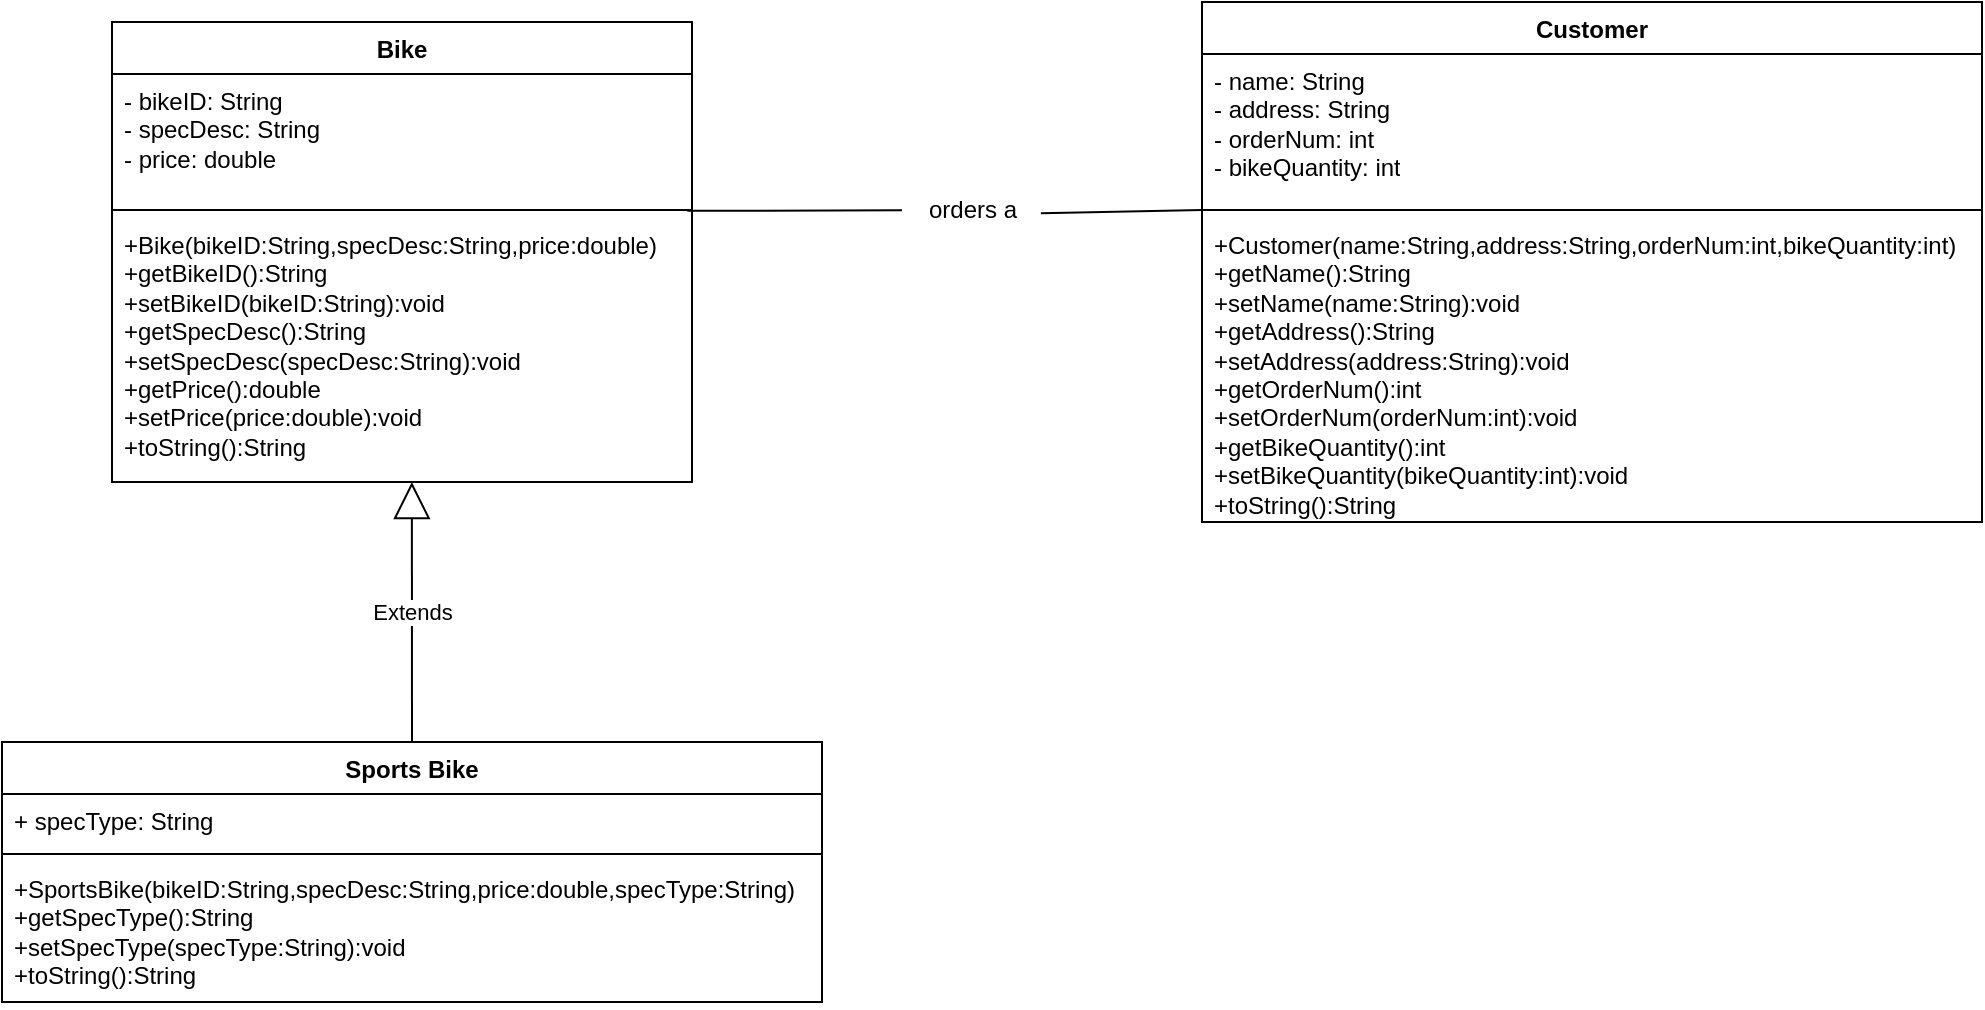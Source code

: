 <mxfile version="22.1.5" type="device">
  <diagram name="페이지-1" id="PiOmPO5_wjYvm2MMiXly">
    <mxGraphModel dx="1363" dy="877" grid="1" gridSize="10" guides="1" tooltips="1" connect="1" arrows="1" fold="1" page="1" pageScale="1" pageWidth="850" pageHeight="1100" math="0" shadow="0">
      <root>
        <mxCell id="0" />
        <mxCell id="1" parent="0" />
        <mxCell id="vMma3rcSWqrkVeXqSeF3-1" value="Bike" style="swimlane;fontStyle=1;align=center;verticalAlign=top;childLayout=stackLayout;horizontal=1;startSize=26;horizontalStack=0;resizeParent=1;resizeParentMax=0;resizeLast=0;collapsible=1;marginBottom=0;whiteSpace=wrap;html=1;" parent="1" vertex="1">
          <mxGeometry x="135" y="110" width="290" height="230" as="geometry" />
        </mxCell>
        <mxCell id="vMma3rcSWqrkVeXqSeF3-2" value="&lt;div&gt;- bikeID: String&lt;br&gt;&lt;/div&gt;&lt;div&gt;- specDesc: String&lt;/div&gt;&lt;div&gt;- price: double&lt;br&gt;&lt;/div&gt;" style="text;strokeColor=none;fillColor=none;align=left;verticalAlign=top;spacingLeft=4;spacingRight=4;overflow=hidden;rotatable=0;points=[[0,0.5],[1,0.5]];portConstraint=eastwest;whiteSpace=wrap;html=1;" parent="vMma3rcSWqrkVeXqSeF3-1" vertex="1">
          <mxGeometry y="26" width="290" height="64" as="geometry" />
        </mxCell>
        <mxCell id="vMma3rcSWqrkVeXqSeF3-3" value="" style="line;strokeWidth=1;fillColor=none;align=left;verticalAlign=middle;spacingTop=-1;spacingLeft=3;spacingRight=3;rotatable=0;labelPosition=right;points=[];portConstraint=eastwest;strokeColor=inherit;" parent="vMma3rcSWqrkVeXqSeF3-1" vertex="1">
          <mxGeometry y="90" width="290" height="8" as="geometry" />
        </mxCell>
        <mxCell id="vMma3rcSWqrkVeXqSeF3-4" value="&lt;div&gt;+Bike(bikeID:String,specDesc:String,price:double)&lt;/div&gt;&lt;div&gt;+getBikeID():String&lt;/div&gt;&lt;div&gt;+setBikeID(bikeID:String):void&lt;/div&gt;&lt;div&gt;+getSpecDesc():String&lt;/div&gt;&lt;div&gt;+setSpecDesc(specDesc:String):void&lt;/div&gt;&lt;div&gt;+getPrice():double&lt;/div&gt;&lt;div&gt;+setPrice(price:double):void&lt;/div&gt;&lt;div&gt;+toString():String&lt;br&gt;&lt;/div&gt;" style="text;strokeColor=none;fillColor=none;align=left;verticalAlign=top;spacingLeft=4;spacingRight=4;overflow=hidden;rotatable=0;points=[[0,0.5],[1,0.5]];portConstraint=eastwest;whiteSpace=wrap;html=1;" parent="vMma3rcSWqrkVeXqSeF3-1" vertex="1">
          <mxGeometry y="98" width="290" height="132" as="geometry" />
        </mxCell>
        <mxCell id="vMma3rcSWqrkVeXqSeF3-5" value="Sports Bike" style="swimlane;fontStyle=1;align=center;verticalAlign=top;childLayout=stackLayout;horizontal=1;startSize=26;horizontalStack=0;resizeParent=1;resizeParentMax=0;resizeLast=0;collapsible=1;marginBottom=0;whiteSpace=wrap;html=1;" parent="1" vertex="1">
          <mxGeometry x="80" y="470" width="410" height="130" as="geometry" />
        </mxCell>
        <mxCell id="vMma3rcSWqrkVeXqSeF3-6" value="+ specType: String" style="text;strokeColor=none;fillColor=none;align=left;verticalAlign=top;spacingLeft=4;spacingRight=4;overflow=hidden;rotatable=0;points=[[0,0.5],[1,0.5]];portConstraint=eastwest;whiteSpace=wrap;html=1;" parent="vMma3rcSWqrkVeXqSeF3-5" vertex="1">
          <mxGeometry y="26" width="410" height="26" as="geometry" />
        </mxCell>
        <mxCell id="vMma3rcSWqrkVeXqSeF3-7" value="" style="line;strokeWidth=1;fillColor=none;align=left;verticalAlign=middle;spacingTop=-1;spacingLeft=3;spacingRight=3;rotatable=0;labelPosition=right;points=[];portConstraint=eastwest;strokeColor=inherit;" parent="vMma3rcSWqrkVeXqSeF3-5" vertex="1">
          <mxGeometry y="52" width="410" height="8" as="geometry" />
        </mxCell>
        <mxCell id="vMma3rcSWqrkVeXqSeF3-8" value="&lt;div&gt;+SportsBike(bikeID:String,specDesc:String,price:double,specType:String)&lt;/div&gt;&lt;div&gt;+getSpecType():String&lt;/div&gt;&lt;div&gt;+setSpecType(specType:String):void&lt;br&gt;&lt;/div&gt;&lt;div&gt;+toString():String&lt;br&gt;&lt;/div&gt;" style="text;strokeColor=none;fillColor=none;align=left;verticalAlign=top;spacingLeft=4;spacingRight=4;overflow=hidden;rotatable=0;points=[[0,0.5],[1,0.5]];portConstraint=eastwest;whiteSpace=wrap;html=1;" parent="vMma3rcSWqrkVeXqSeF3-5" vertex="1">
          <mxGeometry y="60" width="410" height="70" as="geometry" />
        </mxCell>
        <mxCell id="vMma3rcSWqrkVeXqSeF3-14" value="Customer" style="swimlane;fontStyle=1;align=center;verticalAlign=top;childLayout=stackLayout;horizontal=1;startSize=26;horizontalStack=0;resizeParent=1;resizeParentMax=0;resizeLast=0;collapsible=1;marginBottom=0;whiteSpace=wrap;html=1;" parent="1" vertex="1">
          <mxGeometry x="680" y="100" width="390" height="260" as="geometry" />
        </mxCell>
        <mxCell id="vMma3rcSWqrkVeXqSeF3-15" value="&lt;div&gt;- name: String&lt;/div&gt;&lt;div&gt;- address: String&lt;/div&gt;&lt;div&gt;- orderNum: int&lt;/div&gt;- bikeQuantity: int" style="text;strokeColor=none;fillColor=none;align=left;verticalAlign=top;spacingLeft=4;spacingRight=4;overflow=hidden;rotatable=0;points=[[0,0.5],[1,0.5]];portConstraint=eastwest;whiteSpace=wrap;html=1;" parent="vMma3rcSWqrkVeXqSeF3-14" vertex="1">
          <mxGeometry y="26" width="390" height="74" as="geometry" />
        </mxCell>
        <mxCell id="vMma3rcSWqrkVeXqSeF3-16" value="" style="line;strokeWidth=1;fillColor=none;align=left;verticalAlign=middle;spacingTop=-1;spacingLeft=3;spacingRight=3;rotatable=0;labelPosition=right;points=[];portConstraint=eastwest;strokeColor=inherit;" parent="vMma3rcSWqrkVeXqSeF3-14" vertex="1">
          <mxGeometry y="100" width="390" height="8" as="geometry" />
        </mxCell>
        <mxCell id="vMma3rcSWqrkVeXqSeF3-17" value="&lt;div&gt;+Customer(name:String,address:String,orderNum:int,bikeQuantity:int)&lt;/div&gt;&lt;div&gt;+getName():String&lt;br&gt;&lt;/div&gt;&lt;div&gt;+setName(name:String):void&lt;/div&gt;&lt;div&gt;+getAddress():String&lt;/div&gt;&lt;div&gt;+setAddress(address:String):void&lt;/div&gt;&lt;div&gt;+getOrderNum():int&lt;/div&gt;&lt;div&gt;+setOrderNum(orderNum:int):void&lt;br&gt;&lt;/div&gt;&lt;div&gt;+getBikeQuantity():int&lt;/div&gt;&lt;div&gt;+setBikeQuantity(bikeQuantity:int):void&lt;/div&gt;&lt;div&gt;+toString():String&lt;br&gt;&lt;/div&gt;" style="text;strokeColor=none;fillColor=none;align=left;verticalAlign=top;spacingLeft=4;spacingRight=4;overflow=hidden;rotatable=0;points=[[0,0.5],[1,0.5]];portConstraint=eastwest;whiteSpace=wrap;html=1;" parent="vMma3rcSWqrkVeXqSeF3-14" vertex="1">
          <mxGeometry y="108" width="390" height="152" as="geometry" />
        </mxCell>
        <mxCell id="vMma3rcSWqrkVeXqSeF3-22" value="Extends" style="endArrow=block;endSize=16;endFill=0;html=1;rounded=0;exitX=0.5;exitY=0;exitDx=0;exitDy=0;entryX=0.517;entryY=1;entryDx=0;entryDy=0;entryPerimeter=0;" parent="1" source="vMma3rcSWqrkVeXqSeF3-5" target="vMma3rcSWqrkVeXqSeF3-4" edge="1">
          <mxGeometry width="160" relative="1" as="geometry">
            <mxPoint x="420" y="280" as="sourcePoint" />
            <mxPoint x="580" y="280" as="targetPoint" />
          </mxGeometry>
        </mxCell>
        <mxCell id="YZgnxjbHsY1JKR6hklBt-3" value="" style="endArrow=none;html=1;rounded=0;exitX=0.992;exitY=0.554;exitDx=0;exitDy=0;exitPerimeter=0;" edge="1" parent="1" source="YZgnxjbHsY1JKR6hklBt-4">
          <mxGeometry width="50" height="50" relative="1" as="geometry">
            <mxPoint x="440" y="330" as="sourcePoint" />
            <mxPoint x="680" y="204" as="targetPoint" />
          </mxGeometry>
        </mxCell>
        <mxCell id="YZgnxjbHsY1JKR6hklBt-5" value="" style="endArrow=none;html=1;rounded=0;exitX=0.992;exitY=0.554;exitDx=0;exitDy=0;exitPerimeter=0;" edge="1" parent="1" source="vMma3rcSWqrkVeXqSeF3-3" target="YZgnxjbHsY1JKR6hklBt-4">
          <mxGeometry width="50" height="50" relative="1" as="geometry">
            <mxPoint x="423" y="204" as="sourcePoint" />
            <mxPoint x="680" y="204" as="targetPoint" />
          </mxGeometry>
        </mxCell>
        <mxCell id="YZgnxjbHsY1JKR6hklBt-4" value="orders a" style="text;html=1;align=center;verticalAlign=middle;resizable=0;points=[];autosize=1;strokeColor=none;fillColor=none;" vertex="1" parent="1">
          <mxGeometry x="530" y="189" width="70" height="30" as="geometry" />
        </mxCell>
      </root>
    </mxGraphModel>
  </diagram>
</mxfile>
